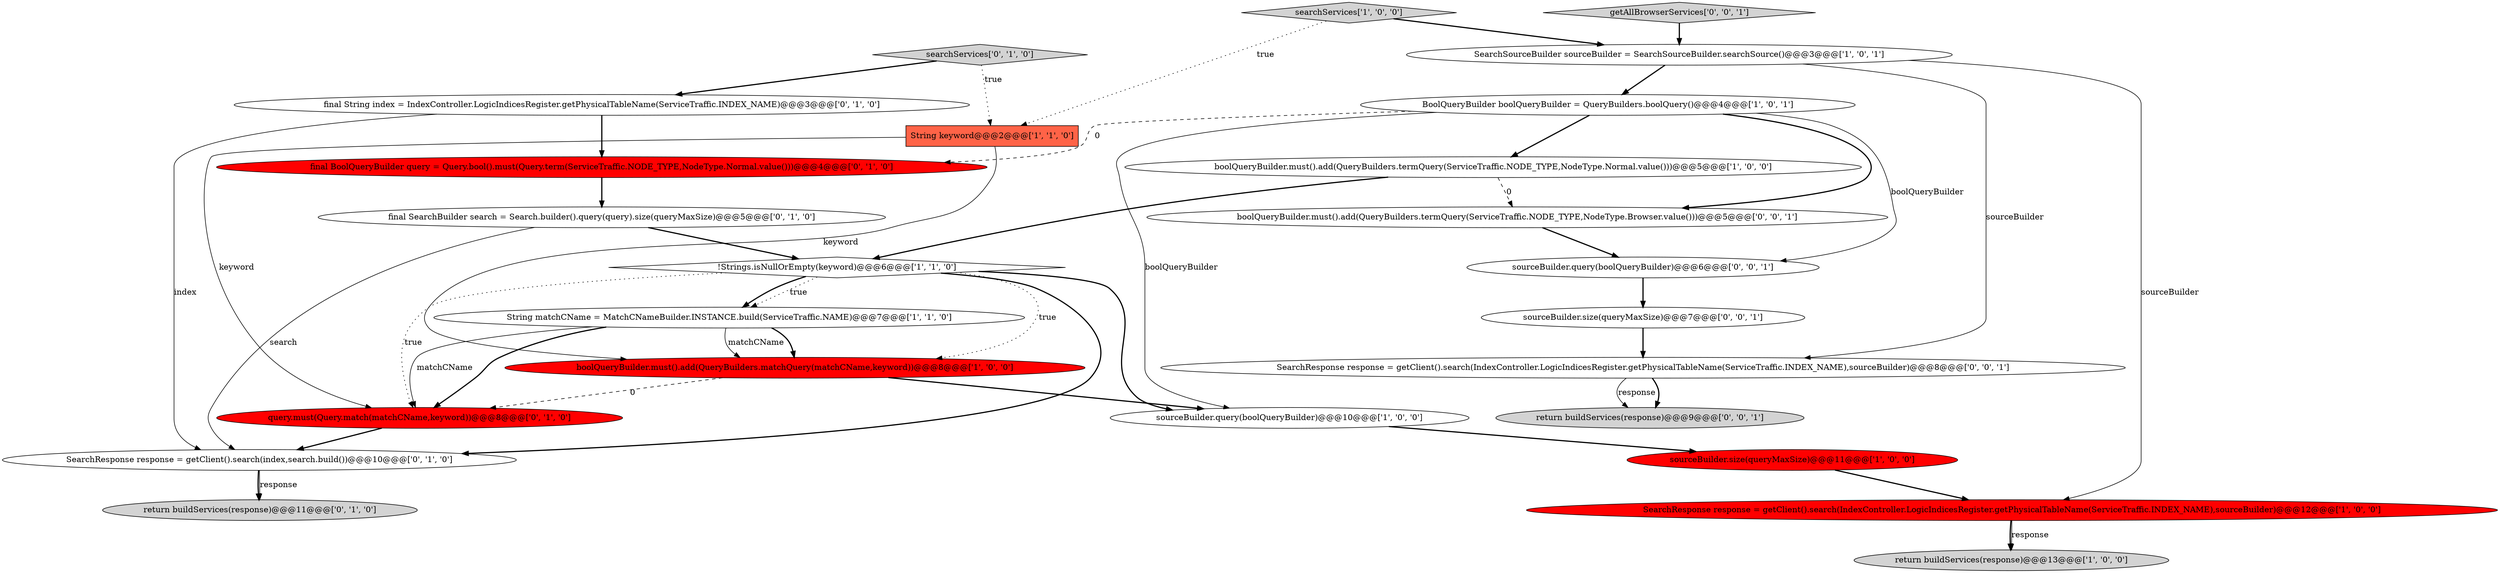 digraph {
4 [style = filled, label = "return buildServices(response)@@@13@@@['1', '0', '0']", fillcolor = lightgray, shape = ellipse image = "AAA0AAABBB1BBB"];
7 [style = filled, label = "sourceBuilder.query(boolQueryBuilder)@@@10@@@['1', '0', '0']", fillcolor = white, shape = ellipse image = "AAA0AAABBB1BBB"];
10 [style = filled, label = "searchServices['1', '0', '0']", fillcolor = lightgray, shape = diamond image = "AAA0AAABBB1BBB"];
12 [style = filled, label = "final String index = IndexController.LogicIndicesRegister.getPhysicalTableName(ServiceTraffic.INDEX_NAME)@@@3@@@['0', '1', '0']", fillcolor = white, shape = ellipse image = "AAA0AAABBB2BBB"];
20 [style = filled, label = "getAllBrowserServices['0', '0', '1']", fillcolor = lightgray, shape = diamond image = "AAA0AAABBB3BBB"];
13 [style = filled, label = "searchServices['0', '1', '0']", fillcolor = lightgray, shape = diamond image = "AAA0AAABBB2BBB"];
18 [style = filled, label = "return buildServices(response)@@@11@@@['0', '1', '0']", fillcolor = lightgray, shape = ellipse image = "AAA0AAABBB2BBB"];
1 [style = filled, label = "sourceBuilder.size(queryMaxSize)@@@11@@@['1', '0', '0']", fillcolor = red, shape = ellipse image = "AAA1AAABBB1BBB"];
3 [style = filled, label = "SearchSourceBuilder sourceBuilder = SearchSourceBuilder.searchSource()@@@3@@@['1', '0', '1']", fillcolor = white, shape = ellipse image = "AAA0AAABBB1BBB"];
24 [style = filled, label = "sourceBuilder.query(boolQueryBuilder)@@@6@@@['0', '0', '1']", fillcolor = white, shape = ellipse image = "AAA0AAABBB3BBB"];
16 [style = filled, label = "query.must(Query.match(matchCName,keyword))@@@8@@@['0', '1', '0']", fillcolor = red, shape = ellipse image = "AAA1AAABBB2BBB"];
5 [style = filled, label = "String keyword@@@2@@@['1', '1', '0']", fillcolor = tomato, shape = box image = "AAA0AAABBB1BBB"];
11 [style = filled, label = "boolQueryBuilder.must().add(QueryBuilders.termQuery(ServiceTraffic.NODE_TYPE,NodeType.Normal.value()))@@@5@@@['1', '0', '0']", fillcolor = white, shape = ellipse image = "AAA0AAABBB1BBB"];
15 [style = filled, label = "final BoolQueryBuilder query = Query.bool().must(Query.term(ServiceTraffic.NODE_TYPE,NodeType.Normal.value()))@@@4@@@['0', '1', '0']", fillcolor = red, shape = ellipse image = "AAA1AAABBB2BBB"];
2 [style = filled, label = "SearchResponse response = getClient().search(IndexController.LogicIndicesRegister.getPhysicalTableName(ServiceTraffic.INDEX_NAME),sourceBuilder)@@@12@@@['1', '0', '0']", fillcolor = red, shape = ellipse image = "AAA1AAABBB1BBB"];
17 [style = filled, label = "SearchResponse response = getClient().search(index,search.build())@@@10@@@['0', '1', '0']", fillcolor = white, shape = ellipse image = "AAA0AAABBB2BBB"];
14 [style = filled, label = "final SearchBuilder search = Search.builder().query(query).size(queryMaxSize)@@@5@@@['0', '1', '0']", fillcolor = white, shape = ellipse image = "AAA0AAABBB2BBB"];
6 [style = filled, label = "!Strings.isNullOrEmpty(keyword)@@@6@@@['1', '1', '0']", fillcolor = white, shape = diamond image = "AAA0AAABBB1BBB"];
8 [style = filled, label = "BoolQueryBuilder boolQueryBuilder = QueryBuilders.boolQuery()@@@4@@@['1', '0', '1']", fillcolor = white, shape = ellipse image = "AAA0AAABBB1BBB"];
22 [style = filled, label = "boolQueryBuilder.must().add(QueryBuilders.termQuery(ServiceTraffic.NODE_TYPE,NodeType.Browser.value()))@@@5@@@['0', '0', '1']", fillcolor = white, shape = ellipse image = "AAA0AAABBB3BBB"];
21 [style = filled, label = "sourceBuilder.size(queryMaxSize)@@@7@@@['0', '0', '1']", fillcolor = white, shape = ellipse image = "AAA0AAABBB3BBB"];
9 [style = filled, label = "String matchCName = MatchCNameBuilder.INSTANCE.build(ServiceTraffic.NAME)@@@7@@@['1', '1', '0']", fillcolor = white, shape = ellipse image = "AAA0AAABBB1BBB"];
23 [style = filled, label = "SearchResponse response = getClient().search(IndexController.LogicIndicesRegister.getPhysicalTableName(ServiceTraffic.INDEX_NAME),sourceBuilder)@@@8@@@['0', '0', '1']", fillcolor = white, shape = ellipse image = "AAA0AAABBB3BBB"];
19 [style = filled, label = "return buildServices(response)@@@9@@@['0', '0', '1']", fillcolor = lightgray, shape = ellipse image = "AAA0AAABBB3BBB"];
0 [style = filled, label = "boolQueryBuilder.must().add(QueryBuilders.matchQuery(matchCName,keyword))@@@8@@@['1', '0', '0']", fillcolor = red, shape = ellipse image = "AAA1AAABBB1BBB"];
6->17 [style = bold, label=""];
3->2 [style = solid, label="sourceBuilder"];
7->1 [style = bold, label=""];
9->0 [style = bold, label=""];
15->14 [style = bold, label=""];
11->6 [style = bold, label=""];
3->23 [style = solid, label="sourceBuilder"];
8->15 [style = dashed, label="0"];
12->15 [style = bold, label=""];
0->16 [style = dashed, label="0"];
11->22 [style = dashed, label="0"];
8->7 [style = solid, label="boolQueryBuilder"];
10->3 [style = bold, label=""];
13->5 [style = dotted, label="true"];
17->18 [style = solid, label="response"];
20->3 [style = bold, label=""];
16->17 [style = bold, label=""];
10->5 [style = dotted, label="true"];
14->17 [style = solid, label="search"];
2->4 [style = bold, label=""];
5->0 [style = solid, label="keyword"];
12->17 [style = solid, label="index"];
9->16 [style = bold, label=""];
8->22 [style = bold, label=""];
0->7 [style = bold, label=""];
13->12 [style = bold, label=""];
24->21 [style = bold, label=""];
6->9 [style = dotted, label="true"];
9->0 [style = solid, label="matchCName"];
3->8 [style = bold, label=""];
23->19 [style = bold, label=""];
17->18 [style = bold, label=""];
23->19 [style = solid, label="response"];
5->16 [style = solid, label="keyword"];
1->2 [style = bold, label=""];
8->24 [style = solid, label="boolQueryBuilder"];
22->24 [style = bold, label=""];
6->0 [style = dotted, label="true"];
6->9 [style = bold, label=""];
6->7 [style = bold, label=""];
8->11 [style = bold, label=""];
14->6 [style = bold, label=""];
9->16 [style = solid, label="matchCName"];
6->16 [style = dotted, label="true"];
21->23 [style = bold, label=""];
2->4 [style = solid, label="response"];
}
